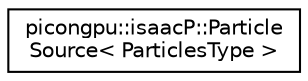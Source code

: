 digraph "Graphical Class Hierarchy"
{
 // LATEX_PDF_SIZE
  edge [fontname="Helvetica",fontsize="10",labelfontname="Helvetica",labelfontsize="10"];
  node [fontname="Helvetica",fontsize="10",shape=record];
  rankdir="LR";
  Node0 [label="picongpu::isaacP::Particle\lSource\< ParticlesType \>",height=0.2,width=0.4,color="black", fillcolor="white", style="filled",URL="$classpicongpu_1_1isaac_p_1_1_particle_source.html",tooltip=" "];
}
